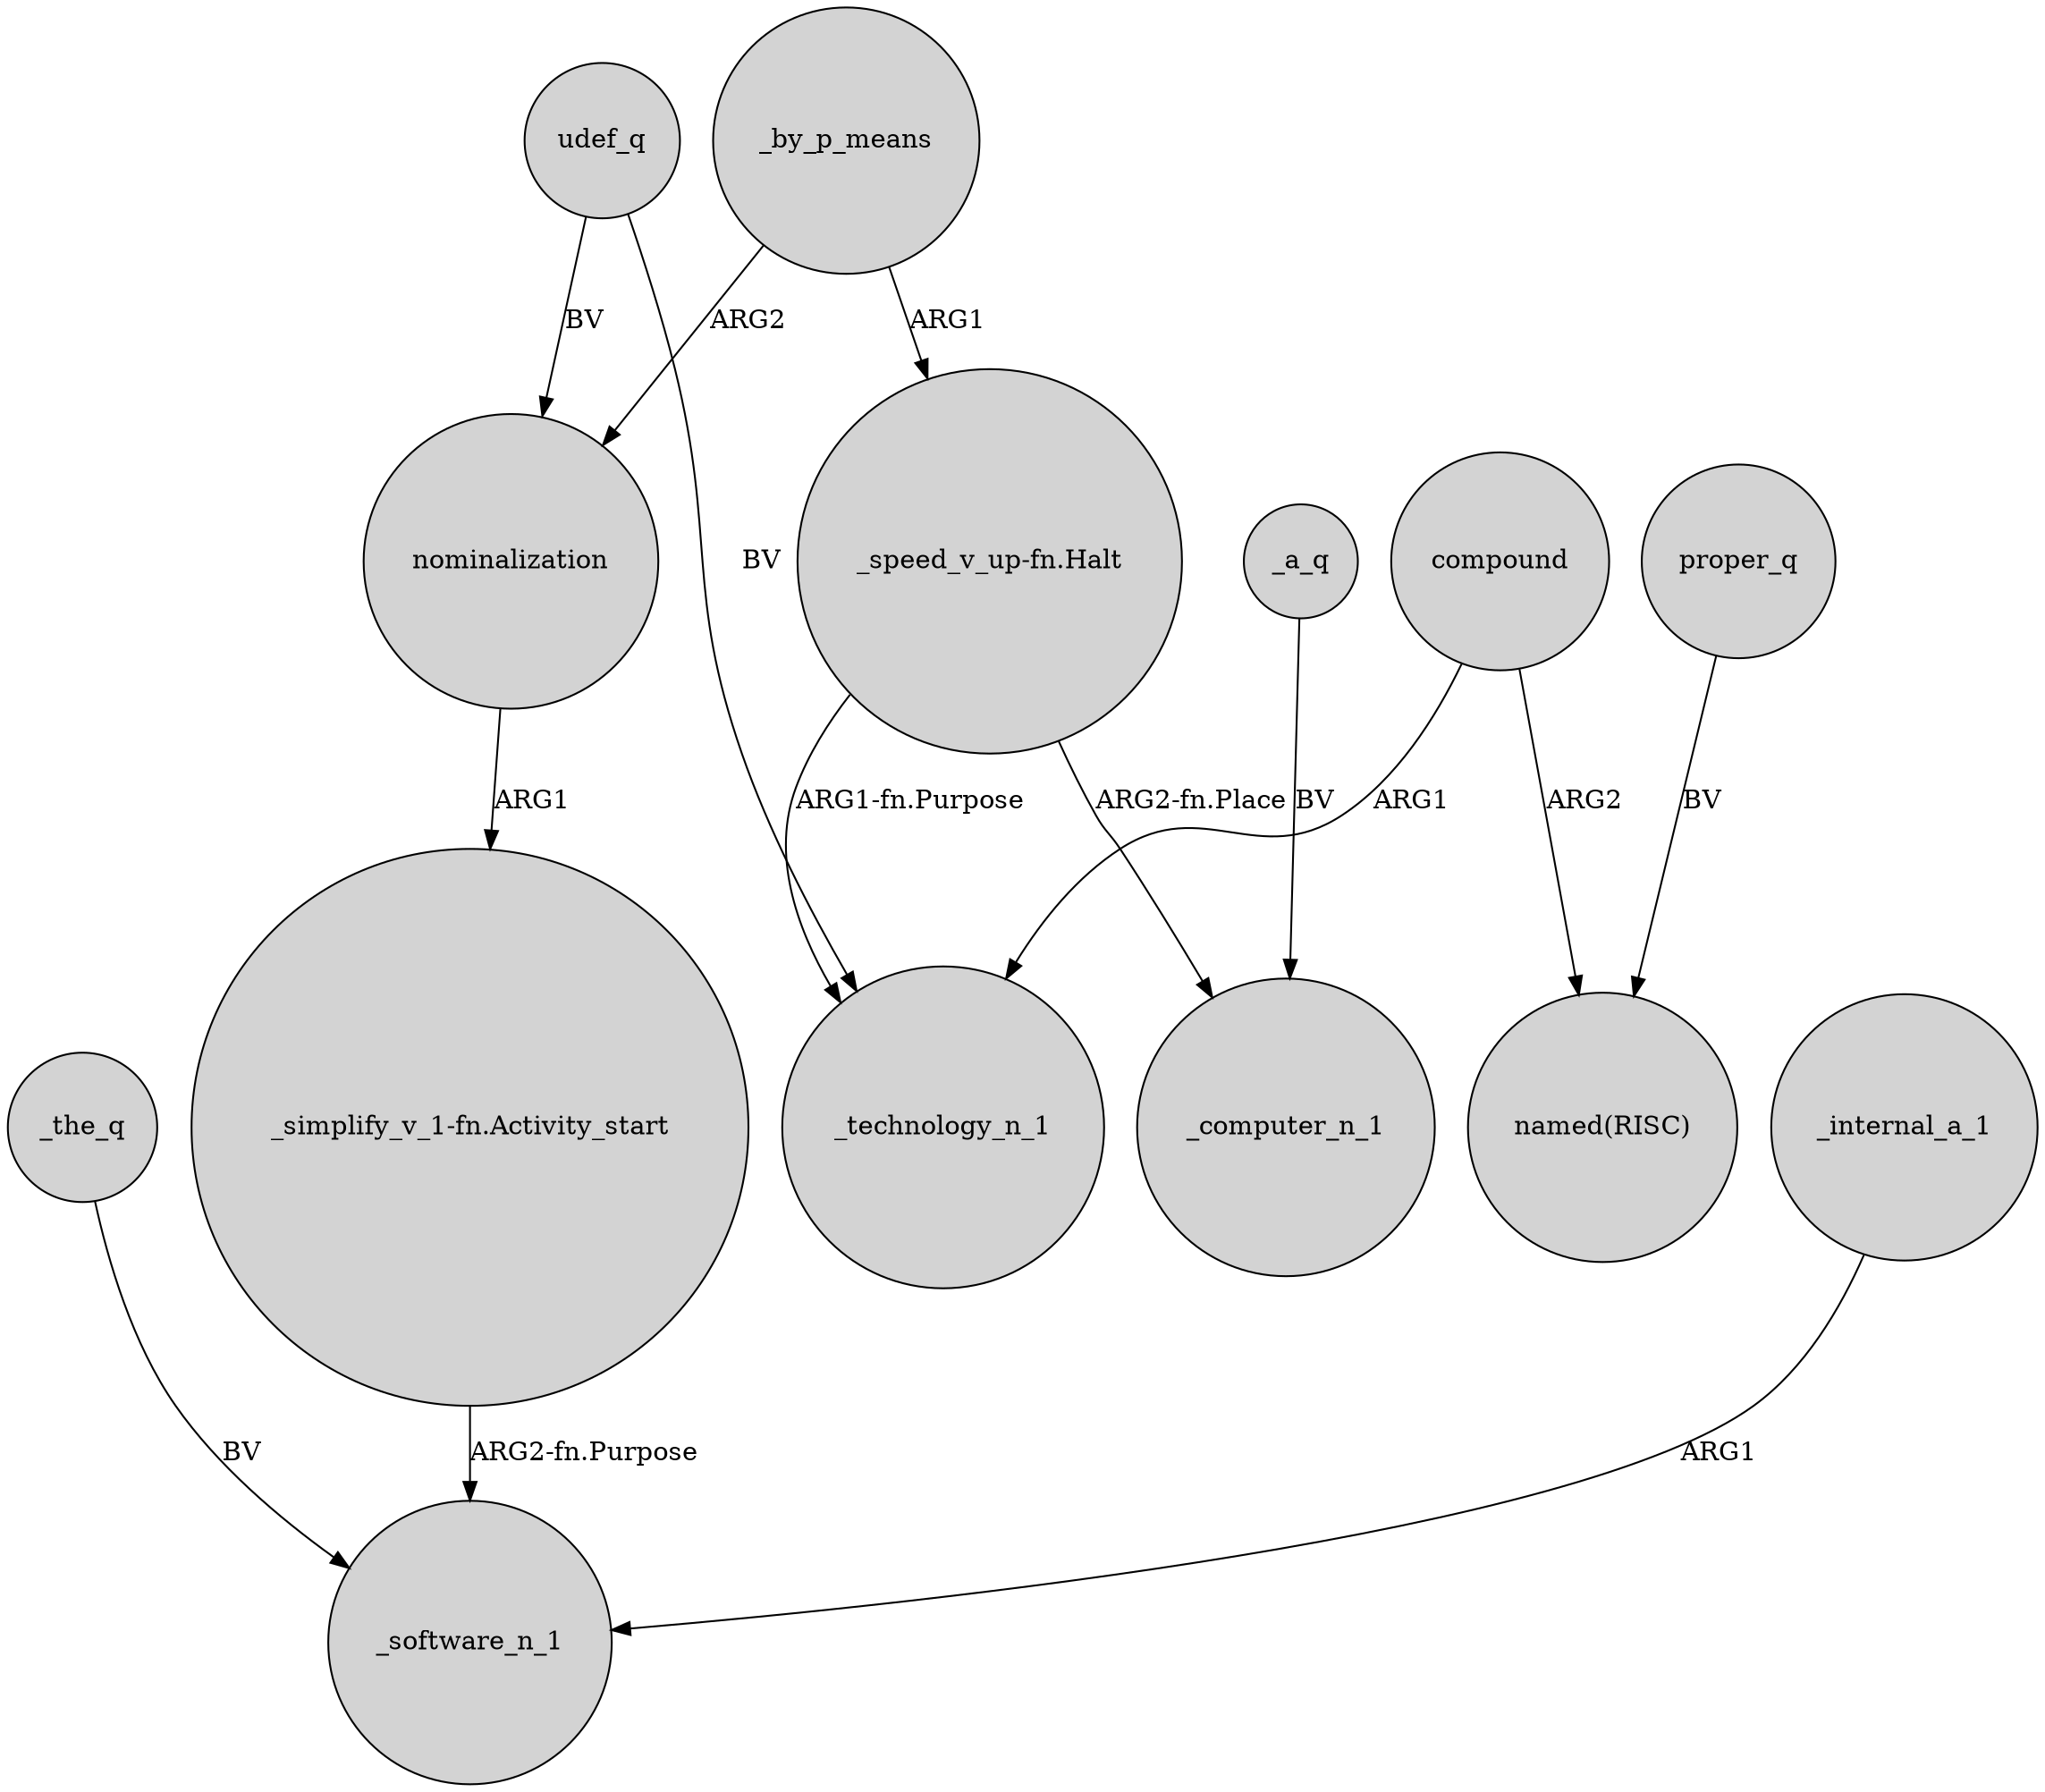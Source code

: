 digraph {
	node [shape=circle style=filled]
	_the_q -> _software_n_1 [label=BV]
	compound -> _technology_n_1 [label=ARG1]
	nominalization -> "_simplify_v_1-fn.Activity_start" [label=ARG1]
	proper_q -> "named(RISC)" [label=BV]
	_by_p_means -> "_speed_v_up-fn.Halt" [label=ARG1]
	_by_p_means -> nominalization [label=ARG2]
	"_simplify_v_1-fn.Activity_start" -> _software_n_1 [label="ARG2-fn.Purpose"]
	"_speed_v_up-fn.Halt" -> _technology_n_1 [label="ARG1-fn.Purpose"]
	_internal_a_1 -> _software_n_1 [label=ARG1]
	udef_q -> _technology_n_1 [label=BV]
	compound -> "named(RISC)" [label=ARG2]
	"_speed_v_up-fn.Halt" -> _computer_n_1 [label="ARG2-fn.Place"]
	_a_q -> _computer_n_1 [label=BV]
	udef_q -> nominalization [label=BV]
}
